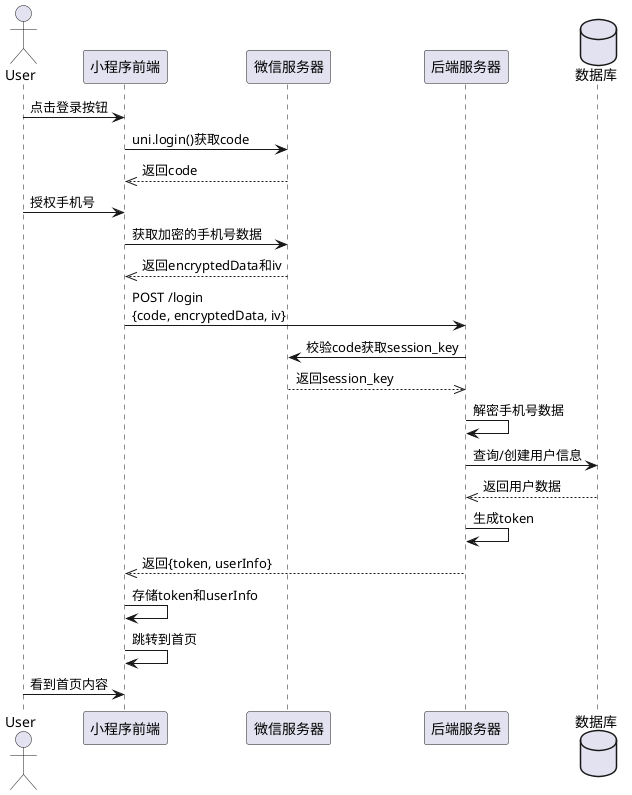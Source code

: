 @startuml
actor User
participant "小程序前端" as Frontend
participant "微信服务器" as WxServer
participant "后端服务器" as Backend
database "数据库" as DB

User -> Frontend: 点击登录按钮
Frontend -> WxServer: uni.login()获取code
WxServer -->> Frontend: 返回code

User -> Frontend: 授权手机号
Frontend -> WxServer: 获取加密的手机号数据
WxServer -->> Frontend: 返回encryptedData和iv

Frontend -> Backend: POST /login\n{code, encryptedData, iv}
Backend -> WxServer: 校验code获取session_key
WxServer -->> Backend: 返回session_key

Backend -> Backend: 解密手机号数据
Backend -> DB: 查询/创建用户信息
DB -->> Backend: 返回用户数据
Backend -> Backend: 生成token
Backend -->> Frontend: 返回{token, userInfo}

Frontend -> Frontend: 存储token和userInfo
Frontend -> Frontend: 跳转到首页

User -> Frontend: 看到首页内容

@enduml
